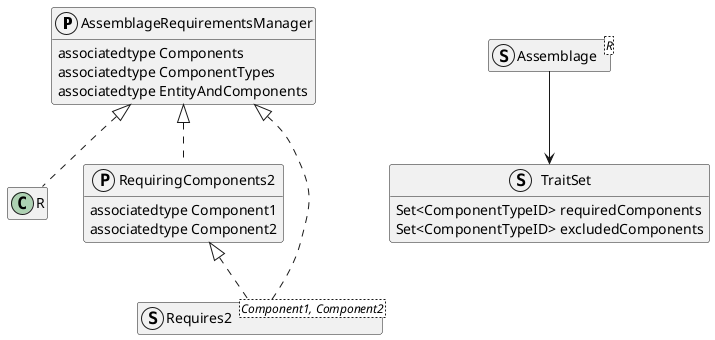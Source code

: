 @startuml AssemblageClassDiagram
hide empty members

protocol AssemblageRequirementsManager {
  associatedtype Components
  associatedtype ComponentTypes
  associatedtype EntityAndComponents
}
class R implements AssemblageRequirementsManager
struct Assemblage<R>

struct TraitSet {
  Set<ComponentTypeID> requiredComponents
  Set<ComponentTypeID> excludedComponents
}

Assemblage --> TraitSet

protocol RequiringComponents2 implements AssemblageRequirementsManager {
  associatedtype Component1
  associatedtype Component2
}

struct Requires2<Component1, Component2> implements AssemblageRequirementsManager
struct Requires2<Component1, Component2> implements RequiringComponents2
